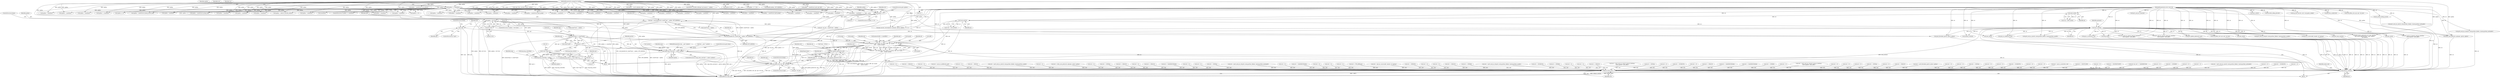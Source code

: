 digraph "0_linux_45f6fad84cc305103b28d73482b344d7f5b76f39_11@API" {
"1001047" [label="(Call,opt = sock_kmalloc(sk, sizeof(*opt) + optlen, GFP_KERNEL))"];
"1001049" [label="(Call,sock_kmalloc(sk, sizeof(*opt) + optlen, GFP_KERNEL))"];
"1000187" [label="(Call,lock_sock(sk))"];
"1000129" [label="(Call,sock_net(sk))"];
"1000124" [label="(Call,inet6_sk(sk))"];
"1000115" [label="(MethodParameterIn,struct sock *sk)"];
"1001041" [label="(Call,optlen > 64*1024)"];
"1001032" [label="(Call,optlen == 0)"];
"1000152" [label="(Call,optlen >= sizeof(int))"];
"1000119" [label="(MethodParameterIn,unsigned int optlen)"];
"1001043" [label="(Call,64*1024)"];
"1001062" [label="(Call,!opt)"];
"1001065" [label="(Call,memset(opt, 0, sizeof(*opt)))"];
"1001085" [label="(Call,copy_from_user(opt+1, optval, optlen))"];
"1001092" [label="(Call,msg.msg_controllen = optlen)"];
"1001086" [label="(Call,opt+1)"];
"1001101" [label="(Call,(void *)(opt+1))"];
"1001097" [label="(Call,msg.msg_control = (void *)(opt+1))"];
"1001103" [label="(Call,opt+1)"];
"1001108" [label="(Call,ip6_datagram_send_ctl(net, sk, &msg, &fl6, opt, &junk,\n\t\t\t\t\t     &junk, &junk))"];
"1001106" [label="(Call,retv = ip6_datagram_send_ctl(net, sk, &msg, &fl6, opt, &junk,\n\t\t\t\t\t     &junk, &junk))"];
"1002035" [label="(Return,return retv;)"];
"1001131" [label="(Call,ipv6_update_options(sk, opt))"];
"1001129" [label="(Call,opt = ipv6_update_options(sk, opt))"];
"1001137" [label="(Call,sock_kfree_s(sk, opt, opt->tot_len))"];
"1002030" [label="(Call,release_sock(sk))"];
"1001034" [label="(Literal,0)"];
"1000768" [label="(Call,optlen < sizeof(int))"];
"1001011" [label="(Call,memset(&fl6, 0, sizeof(fl6)))"];
"1001094" [label="(Identifier,msg)"];
"1001047" [label="(Call,opt = sock_kmalloc(sk, sizeof(*opt) + optlen, GFP_KERNEL))"];
"1001049" [label="(Call,sock_kmalloc(sk, sizeof(*opt) + optlen, GFP_KERNEL))"];
"1000179" [label="(Call,ip6_mroute_setsockopt(sk, optname, optval, optlen))"];
"1001850" [label="(Call,retv = 0)"];
"1001041" [label="(Call,optlen > 64*1024)"];
"1001131" [label="(Call,ipv6_update_options(sk, opt))"];
"1001557" [label="(Call,retv = -EFAULT)"];
"1000472" [label="(Call,optlen < sizeof(int))"];
"1001864" [label="(Call,retv = -EPERM)"];
"1001450" [label="(Call,retv = ipv6_sock_ac_drop(sk, mreq.ipv6mr_ifindex, &mreq.ipv6mr_acaddr))"];
"1001179" [label="(Call,optlen < sizeof(int))"];
"1000420" [label="(Call,sk_refcnt_debug_inc(sk))"];
"1001093" [label="(Call,msg.msg_controllen)"];
"1002035" [label="(Return,return retv;)"];
"1001057" [label="(Call,retv = -ENOBUFS)"];
"1001005" [label="(Call,*opt = NULL)"];
"1000762" [label="(Call,retv = -EPERM)"];
"1001050" [label="(Identifier,sk)"];
"1000552" [label="(Call,optlen < sizeof(int))"];
"1001062" [label="(Call,!opt)"];
"1000632" [label="(Call,optlen < sizeof(int))"];
"1000626" [label="(Call,retv = 0)"];
"1000680" [label="(Call,retv = 0)"];
"1001473" [label="(Call,retv = -EFAULT)"];
"1001088" [label="(Literal,1)"];
"1000124" [label="(Call,inet6_sk(sk))"];
"1001511" [label="(Call,retv = ipv6_sock_mc_join(sk, greq.gr_interface,\n\t\t\t\t\t\t &psin6->sin6_addr))"];
"1001036" [label="(Call,retv = -EINVAL)"];
"1000947" [label="(Call,optlen < sizeof(struct in6_pktinfo))"];
"1001357" [label="(Call,optlen < sizeof(struct ipv6_mreq))"];
"1001098" [label="(Call,msg.msg_control)"];
"1000486" [label="(Call,retv = 0)"];
"1001768" [label="(Call,optlen < sizeof(int))"];
"1001692" [label="(Call,retv = -ENOBUFS)"];
"1000194" [label="(Call,optlen < sizeof(int))"];
"1000118" [label="(MethodParameterIn,char __user *optval)"];
"1001087" [label="(Identifier,opt)"];
"1000512" [label="(Call,optlen < sizeof(int))"];
"1000720" [label="(Call,retv = 0)"];
"1001037" [label="(Identifier,retv)"];
"1001702" [label="(Call,copy_from_user(gsf, optval, optlen))"];
"1001080" [label="(Call,retv = -EFAULT)"];
"1001494" [label="(Call,retv = -EADDRNOTAVAIL)"];
"1000190" [label="(Identifier,optname)"];
"1000129" [label="(Call,sock_net(sk))"];
"1001106" [label="(Call,retv = ip6_datagram_send_ctl(net, sk, &msg, &fl6, opt, &junk,\n\t\t\t\t\t     &junk, &junk))"];
"1001579" [label="(Call,retv = -EADDRNOTAVAIL)"];
"1001073" [label="(Identifier,opt)"];
"1000532" [label="(Call,optlen < sizeof(int))"];
"1000706" [label="(Call,optlen < sizeof(int))"];
"1000492" [label="(Call,optlen < sizeof(int))"];
"1000452" [label="(Call,optlen < sizeof(int))"];
"1000838" [label="(Call,retv = -EPERM)"];
"1002046" [label="(MethodReturn,static int)"];
"1000918" [label="(Call,retv = 0)"];
"1001115" [label="(Identifier,opt)"];
"1001523" [label="(Call,retv = ipv6_sock_mc_drop(sk, greq.gr_interface,\n\t\t\t\t\t\t &psin6->sin6_addr))"];
"1001668" [label="(Call,optlen < GROUP_FILTER_SIZE(0))"];
"1002036" [label="(Identifier,retv)"];
"1001762" [label="(Call,ip6_ra_control(sk, val))"];
"1000160" [label="(Call,(int __user *) optval)"];
"1000686" [label="(Call,optlen < sizeof(int))"];
"1001810" [label="(Call,retv = 0)"];
"1001091" [label="(ControlStructure,goto done;)"];
"1001294" [label="(Call,retv = 0)"];
"1001166" [label="(Call,retv = 0)"];
"1001116" [label="(Call,&junk)"];
"1000125" [label="(Identifier,sk)"];
"1001035" [label="(ControlStructure,goto update;)"];
"1001040" [label="(ControlStructure,if (optlen > 64*1024))"];
"1001130" [label="(Identifier,opt)"];
"1001051" [label="(Call,sizeof(*opt) + optlen)"];
"1001110" [label="(Identifier,sk)"];
"1001280" [label="(Call,retv = -EINVAL)"];
"1001135" [label="(ControlStructure,if (opt))"];
"1001139" [label="(Identifier,opt)"];
"1000437" [label="(Call,inet_sk(sk))"];
"1001137" [label="(Call,sock_kfree_s(sk, opt, opt->tot_len))"];
"1000127" [label="(Call,*net = sock_net(sk))"];
"1002038" [label="(Call,release_sock(sk))"];
"1000810" [label="(Call,optlen == 0)"];
"1000586" [label="(Call,retv = 0)"];
"1001096" [label="(Identifier,optlen)"];
"1001368" [label="(Call,inet_sk(sk))"];
"1000572" [label="(Call,optlen < sizeof(int))"];
"1000281" [label="(Call,ipv6_sock_mc_close(sk))"];
"1000295" [label="(Call,inet_csk(sk))"];
"1001793" [label="(Call,optlen < sizeof(int))"];
"1001816" [label="(Call,optlen < sizeof(int))"];
"1000962" [label="(Call,retv = -EFAULT)"];
"1001855" [label="(Call,retv = ipv6_flowlabel_opt(sk, optval, optlen))"];
"1001134" [label="(JumpTarget,done:)"];
"1000506" [label="(Call,retv = 0)"];
"1001068" [label="(Call,sizeof(*opt))"];
"1001787" [label="(Call,retv = 0)"];
"1000592" [label="(Call,optlen < sizeof(int))"];
"1001740" [label="(Call,retv = -EINVAL)"];
"1002031" [label="(Identifier,sk)"];
"1001113" [label="(Call,&fl6)"];
"1001307" [label="(Call,optlen < sizeof(int))"];
"1000646" [label="(Call,retv = 0)"];
"1001097" [label="(Call,msg.msg_control = (void *)(opt+1))"];
"1000998" [label="(Call,retv = 0)"];
"1001678" [label="(Call,retv = -ENOBUFS)"];
"1001111" [label="(Call,&msg)"];
"1000779" [label="(Call,retv = 0)"];
"1000700" [label="(Call,retv = 0)"];
"1001099" [label="(Identifier,msg)"];
"1001033" [label="(Identifier,optlen)"];
"1001108" [label="(Call,ip6_datagram_send_ctl(net, sk, &msg, &fl6, opt, &junk,\n\t\t\t\t\t     &junk, &junk))"];
"1001840" [label="(Call,optlen < sizeof(int))"];
"1000153" [label="(Identifier,optlen)"];
"1001067" [label="(Literal,0)"];
"1002030" [label="(Call,release_sock(sk))"];
"1001143" [label="(ControlStructure,break;)"];
"1000122" [label="(Call,*np = inet6_sk(sk))"];
"1001132" [label="(Identifier,sk)"];
"1001090" [label="(Identifier,optlen)"];
"1000154" [label="(Call,sizeof(int))"];
"1001390" [label="(Call,ipv6_sock_mc_join(sk, mreq.ipv6mr_ifindex, &mreq.ipv6mr_multiaddr))"];
"1000130" [label="(Identifier,sk)"];
"1001760" [label="(Call,retv = ip6_ra_control(sk, val))"];
"1000258" [label="(Call,retv = -ENOTCONN)"];
"1001045" [label="(Literal,1024)"];
"1001118" [label="(Call,&junk)"];
"1001834" [label="(Call,retv = 0)"];
"1000134" [label="(Call,retv = -ENOPROTOOPT)"];
"1001129" [label="(Call,opt = ipv6_update_options(sk, opt))"];
"1001624" [label="(Call,ipv6_sock_mc_join(sk, greqs.gsr_interface,\n\t\t\t\t\t\t &psin6->sin6_addr))"];
"1001042" [label="(Identifier,optlen)"];
"1000151" [label="(ControlStructure,if (optlen >= sizeof(int)))"];
"1001895" [label="(Call,optlen < sizeof(int))"];
"1001634" [label="(Call,retv && retv != -EADDRINUSE)"];
"1001056" [label="(Identifier,GFP_KERNEL)"];
"1001063" [label="(Identifier,opt)"];
"1001138" [label="(Identifier,sk)"];
"1001452" [label="(Call,ipv6_sock_ac_drop(sk, mreq.ipv6mr_ifindex, &mreq.ipv6mr_acaddr))"];
"1000283" [label="(Call,sk_refcnt_debug_dec(sk))"];
"1000229" [label="(Call,udp_sk(sk))"];
"1001755" [label="(Call,optlen < sizeof(int))"];
"1000526" [label="(Call,retv = 0)"];
"1001336" [label="(Call,retv = -ENODEV)"];
"1000120" [label="(Block,)"];
"1001048" [label="(Identifier,opt)"];
"1000566" [label="(Call,retv = 0)"];
"1002026" [label="(Call,retv = 0)"];
"1000115" [label="(MethodParameterIn,struct sock *sk)"];
"1001388" [label="(Call,retv = ipv6_sock_mc_join(sk, mreq.ipv6mr_ifindex, &mreq.ipv6mr_multiaddr))"];
"1001071" [label="(Call,opt->tot_len = sizeof(*opt) + optlen)"];
"1001086" [label="(Call,opt+1)"];
"1000432" [label="(Call,optlen < sizeof(int))"];
"1000799" [label="(Call,retv = 0)"];
"1001725" [label="(Call,retv = -ENOBUFS)"];
"1001981" [label="(Call,retv = 0)"];
"1001878" [label="(Call,xfrm_user_policy(sk, optname, optval, optlen))"];
"1001544" [label="(Call,optlen < sizeof(struct group_source_req))"];
"1000159" [label="(Identifier,val)"];
"1001089" [label="(Identifier,optval)"];
"1000424" [label="(Call,retv = 0)"];
"1000152" [label="(Call,optlen >= sizeof(int))"];
"1001697" [label="(Call,retv = -EFAULT)"];
"1001032" [label="(Call,optlen == 0)"];
"1001031" [label="(ControlStructure,if (optlen == 0))"];
"1000606" [label="(Call,retv = 0)"];
"1001674" [label="(Call,optlen > sysctl_optmem_max)"];
"1001440" [label="(Call,ipv6_sock_ac_join(sk, mreq.ipv6mr_ifindex, &mreq.ipv6mr_acaddr))"];
"1000940" [label="(Call,optlen == 0)"];
"1000336" [label="(Call,tcp_sync_mss(sk, icsk->icsk_pmtu_cookie))"];
"1001104" [label="(Identifier,opt)"];
"1000785" [label="(Call,optlen < sizeof(int))"];
"1001468" [label="(Call,optlen < sizeof(struct group_req))"];
"1001745" [label="(Call,retv = ip6_mc_msfilter(sk, gsf))"];
"1001126" [label="(Call,retv = 0)"];
"1000238" [label="(Call,retv = -EBUSY)"];
"1001438" [label="(Call,retv = ipv6_sock_ac_join(sk, mreq.ipv6mr_ifindex, &mreq.ipv6mr_acaddr))"];
"1001205" [label="(Call,retv = 0)"];
"1001146" [label="(Call,optlen < sizeof(int))"];
"1001731" [label="(Call,GROUP_FILTER_SIZE(gsf->gf_numsrc) > optlen)"];
"1000119" [label="(MethodParameterIn,unsigned int optlen)"];
"1000612" [label="(Call,optlen < sizeof(int))"];
"1001107" [label="(Identifier,retv)"];
"1001101" [label="(Call,(void *)(opt+1))"];
"1001123" [label="(Identifier,retv)"];
"1000829" [label="(Call,optlen & 0x7)"];
"1001876" [label="(Call,retv = xfrm_user_policy(sk, optname, optval, optlen))"];
"1000466" [label="(Call,retv = 0)"];
"1001066" [label="(Identifier,opt)"];
"1001211" [label="(Call,optlen < sizeof(int))"];
"1001900" [label="(Call,retv = -EINVAL)"];
"1001238" [label="(Call,optlen != sizeof(int))"];
"1001525" [label="(Call,ipv6_sock_mc_drop(sk, greq.gr_interface,\n\t\t\t\t\t\t &psin6->sin6_addr))"];
"1000832" [label="(Call,optlen > 8 * 255)"];
"1001372" [label="(Call,retv = -EFAULT)"];
"1001402" [label="(Call,ipv6_sock_mc_drop(sk, mreq.ipv6mr_ifindex, &mreq.ipv6mr_multiaddr))"];
"1002006" [label="(Call,retv = 0)"];
"1001140" [label="(Call,opt->tot_len)"];
"1001657" [label="(Call,ip6_mc_source(add, omode, sk, &greqs))"];
"1001103" [label="(Call,opt+1)"];
"1001747" [label="(Call,ip6_mc_msfilter(sk, gsf))"];
"1001064" [label="(ControlStructure,break;)"];
"1000279" [label="(Call,fl6_free_socklist(sk))"];
"1001987" [label="(Call,optlen < sizeof(int))"];
"1001422" [label="(Call,retv = -EFAULT)"];
"1000274" [label="(Call,retv = -EADDRNOTAVAIL)"];
"1001065" [label="(Call,memset(opt, 0, sizeof(*opt)))"];
"1001058" [label="(Identifier,retv)"];
"1001348" [label="(Call,retv = 0)"];
"1002016" [label="(Call,retv = 0)"];
"1000875" [label="(Call,retv = -EINVAL)"];
"1001046" [label="(ControlStructure,break;)"];
"1001513" [label="(Call,ipv6_sock_mc_join(sk, greq.gr_interface,\n\t\t\t\t\t\t &psin6->sin6_addr))"];
"1001085" [label="(Call,copy_from_user(opt+1, optval, optlen))"];
"1001105" [label="(Literal,1)"];
"1001400" [label="(Call,retv = ipv6_sock_mc_drop(sk, mreq.ipv6mr_ifindex, &mreq.ipv6mr_multiaddr))"];
"1001685" [label="(Call,kmalloc(optlen, GFP_KERNEL))"];
"1001043" [label="(Call,64*1024)"];
"1001084" [label="(ControlStructure,if (copy_from_user(opt+1, optval, optlen)))"];
"1000446" [label="(Call,retv = 0)"];
"1000144" [label="(Call,!optval)"];
"1000399" [label="(Call,sock_kfree_s(sk, opt, opt->tot_len))"];
"1000188" [label="(Identifier,sk)"];
"1001270" [label="(Call,retv = -EADDRNOTAVAIL)"];
"1001075" [label="(Call,sizeof(*opt) + optlen)"];
"1000187" [label="(Call,lock_sock(sk))"];
"1000923" [label="(Call,ipv6_update_options(sk, opt))"];
"1001061" [label="(ControlStructure,if (!opt))"];
"1000652" [label="(Call,optlen < sizeof(int))"];
"1000929" [label="(Call,sock_kfree_s(sk, opt, opt->tot_len))"];
"1001003" [label="(Block,)"];
"1000546" [label="(Call,retv = 0)"];
"1001133" [label="(Identifier,opt)"];
"1000824" [label="(Call,optlen < sizeof(struct ipv6_opt_hdr))"];
"1001092" [label="(Call,msg.msg_controllen = optlen)"];
"1000856" [label="(Call,ipv6_renew_options(sk, np->opt, optname,\n \t\t\t\t\t (struct ipv6_opt_hdr __user *)optval,\n \t\t\t\t\t optlen))"];
"1000726" [label="(Call,optlen < sizeof(int))"];
"1001417" [label="(Call,optlen < sizeof(struct ipv6_mreq))"];
"1000740" [label="(Call,retv = 0)"];
"1000168" [label="(Identifier,val)"];
"1001120" [label="(Call,&junk)"];
"1002033" [label="(Identifier,needs_rtnl)"];
"1001261" [label="(Call,retv = 0)"];
"1001857" [label="(Call,ipv6_flowlabel_opt(sk, optval, optlen))"];
"1000775" [label="(Call,inet_sk(sk))"];
"1001044" [label="(Literal,64)"];
"1000265" [label="(Call,ipv6_only_sock(sk))"];
"1001109" [label="(Identifier,net)"];
"1000870" [label="(Call,retv = PTR_ERR(opt))"];
"1001655" [label="(Call,retv = ip6_mc_source(add, omode, sk, &greqs))"];
"1001362" [label="(Call,retv = -EPROTO)"];
"1001226" [label="(Call,retv = 0)"];
"1001047" -> "1001003"  [label="AST: "];
"1001047" -> "1001049"  [label="CFG: "];
"1001048" -> "1001047"  [label="AST: "];
"1001049" -> "1001047"  [label="AST: "];
"1001058" -> "1001047"  [label="CFG: "];
"1001047" -> "1002046"  [label="DDG: sock_kmalloc(sk, sizeof(*opt) + optlen, GFP_KERNEL)"];
"1001049" -> "1001047"  [label="DDG: sk"];
"1001049" -> "1001047"  [label="DDG: sizeof(*opt) + optlen"];
"1001049" -> "1001047"  [label="DDG: GFP_KERNEL"];
"1001047" -> "1001062"  [label="DDG: opt"];
"1001049" -> "1001056"  [label="CFG: "];
"1001050" -> "1001049"  [label="AST: "];
"1001051" -> "1001049"  [label="AST: "];
"1001056" -> "1001049"  [label="AST: "];
"1001049" -> "1002046"  [label="DDG: sizeof(*opt) + optlen"];
"1001049" -> "1002046"  [label="DDG: GFP_KERNEL"];
"1000187" -> "1001049"  [label="DDG: sk"];
"1000115" -> "1001049"  [label="DDG: sk"];
"1001041" -> "1001049"  [label="DDG: optlen"];
"1000119" -> "1001049"  [label="DDG: optlen"];
"1001049" -> "1001108"  [label="DDG: sk"];
"1001049" -> "1001137"  [label="DDG: sk"];
"1001049" -> "1002030"  [label="DDG: sk"];
"1000187" -> "1000120"  [label="AST: "];
"1000187" -> "1000188"  [label="CFG: "];
"1000188" -> "1000187"  [label="AST: "];
"1000190" -> "1000187"  [label="CFG: "];
"1000187" -> "1002046"  [label="DDG: lock_sock(sk)"];
"1000129" -> "1000187"  [label="DDG: sk"];
"1000115" -> "1000187"  [label="DDG: sk"];
"1000187" -> "1000229"  [label="DDG: sk"];
"1000187" -> "1000265"  [label="DDG: sk"];
"1000187" -> "1000437"  [label="DDG: sk"];
"1000187" -> "1000775"  [label="DDG: sk"];
"1000187" -> "1000856"  [label="DDG: sk"];
"1000187" -> "1000923"  [label="DDG: sk"];
"1000187" -> "1000929"  [label="DDG: sk"];
"1000187" -> "1001131"  [label="DDG: sk"];
"1000187" -> "1001368"  [label="DDG: sk"];
"1000187" -> "1001440"  [label="DDG: sk"];
"1000187" -> "1001452"  [label="DDG: sk"];
"1000187" -> "1001513"  [label="DDG: sk"];
"1000187" -> "1001525"  [label="DDG: sk"];
"1000187" -> "1001624"  [label="DDG: sk"];
"1000187" -> "1001657"  [label="DDG: sk"];
"1000187" -> "1001747"  [label="DDG: sk"];
"1000187" -> "1001762"  [label="DDG: sk"];
"1000187" -> "1001857"  [label="DDG: sk"];
"1000187" -> "1001878"  [label="DDG: sk"];
"1000187" -> "1002030"  [label="DDG: sk"];
"1000187" -> "1002038"  [label="DDG: sk"];
"1000129" -> "1000127"  [label="AST: "];
"1000129" -> "1000130"  [label="CFG: "];
"1000130" -> "1000129"  [label="AST: "];
"1000127" -> "1000129"  [label="CFG: "];
"1000129" -> "1002046"  [label="DDG: sk"];
"1000129" -> "1000127"  [label="DDG: sk"];
"1000124" -> "1000129"  [label="DDG: sk"];
"1000115" -> "1000129"  [label="DDG: sk"];
"1000129" -> "1000179"  [label="DDG: sk"];
"1000124" -> "1000122"  [label="AST: "];
"1000124" -> "1000125"  [label="CFG: "];
"1000125" -> "1000124"  [label="AST: "];
"1000122" -> "1000124"  [label="CFG: "];
"1000124" -> "1000122"  [label="DDG: sk"];
"1000115" -> "1000124"  [label="DDG: sk"];
"1000115" -> "1000114"  [label="AST: "];
"1000115" -> "1002046"  [label="DDG: sk"];
"1000115" -> "1000179"  [label="DDG: sk"];
"1000115" -> "1000229"  [label="DDG: sk"];
"1000115" -> "1000265"  [label="DDG: sk"];
"1000115" -> "1000279"  [label="DDG: sk"];
"1000115" -> "1000281"  [label="DDG: sk"];
"1000115" -> "1000283"  [label="DDG: sk"];
"1000115" -> "1000295"  [label="DDG: sk"];
"1000115" -> "1000336"  [label="DDG: sk"];
"1000115" -> "1000399"  [label="DDG: sk"];
"1000115" -> "1000420"  [label="DDG: sk"];
"1000115" -> "1000437"  [label="DDG: sk"];
"1000115" -> "1000775"  [label="DDG: sk"];
"1000115" -> "1000856"  [label="DDG: sk"];
"1000115" -> "1000923"  [label="DDG: sk"];
"1000115" -> "1000929"  [label="DDG: sk"];
"1000115" -> "1001108"  [label="DDG: sk"];
"1000115" -> "1001131"  [label="DDG: sk"];
"1000115" -> "1001137"  [label="DDG: sk"];
"1000115" -> "1001368"  [label="DDG: sk"];
"1000115" -> "1001390"  [label="DDG: sk"];
"1000115" -> "1001402"  [label="DDG: sk"];
"1000115" -> "1001440"  [label="DDG: sk"];
"1000115" -> "1001452"  [label="DDG: sk"];
"1000115" -> "1001513"  [label="DDG: sk"];
"1000115" -> "1001525"  [label="DDG: sk"];
"1000115" -> "1001624"  [label="DDG: sk"];
"1000115" -> "1001657"  [label="DDG: sk"];
"1000115" -> "1001747"  [label="DDG: sk"];
"1000115" -> "1001762"  [label="DDG: sk"];
"1000115" -> "1001857"  [label="DDG: sk"];
"1000115" -> "1001878"  [label="DDG: sk"];
"1000115" -> "1002030"  [label="DDG: sk"];
"1000115" -> "1002038"  [label="DDG: sk"];
"1001041" -> "1001040"  [label="AST: "];
"1001041" -> "1001043"  [label="CFG: "];
"1001042" -> "1001041"  [label="AST: "];
"1001043" -> "1001041"  [label="AST: "];
"1001046" -> "1001041"  [label="CFG: "];
"1001048" -> "1001041"  [label="CFG: "];
"1001041" -> "1002046"  [label="DDG: optlen > 64*1024"];
"1001041" -> "1002046"  [label="DDG: optlen"];
"1001041" -> "1002046"  [label="DDG: 64*1024"];
"1001032" -> "1001041"  [label="DDG: optlen"];
"1000119" -> "1001041"  [label="DDG: optlen"];
"1001043" -> "1001041"  [label="DDG: 64"];
"1001043" -> "1001041"  [label="DDG: 1024"];
"1001041" -> "1001051"  [label="DDG: optlen"];
"1001041" -> "1001071"  [label="DDG: optlen"];
"1001041" -> "1001075"  [label="DDG: optlen"];
"1001041" -> "1001085"  [label="DDG: optlen"];
"1001032" -> "1001031"  [label="AST: "];
"1001032" -> "1001034"  [label="CFG: "];
"1001033" -> "1001032"  [label="AST: "];
"1001034" -> "1001032"  [label="AST: "];
"1001035" -> "1001032"  [label="CFG: "];
"1001037" -> "1001032"  [label="CFG: "];
"1001032" -> "1002046"  [label="DDG: optlen"];
"1001032" -> "1002046"  [label="DDG: optlen == 0"];
"1000152" -> "1001032"  [label="DDG: optlen"];
"1000119" -> "1001032"  [label="DDG: optlen"];
"1000152" -> "1000151"  [label="AST: "];
"1000152" -> "1000154"  [label="CFG: "];
"1000153" -> "1000152"  [label="AST: "];
"1000154" -> "1000152"  [label="AST: "];
"1000159" -> "1000152"  [label="CFG: "];
"1000168" -> "1000152"  [label="CFG: "];
"1000152" -> "1002046"  [label="DDG: optlen >= sizeof(int)"];
"1000152" -> "1002046"  [label="DDG: optlen"];
"1000119" -> "1000152"  [label="DDG: optlen"];
"1000152" -> "1000179"  [label="DDG: optlen"];
"1000152" -> "1000194"  [label="DDG: optlen"];
"1000152" -> "1000432"  [label="DDG: optlen"];
"1000152" -> "1000452"  [label="DDG: optlen"];
"1000152" -> "1000472"  [label="DDG: optlen"];
"1000152" -> "1000492"  [label="DDG: optlen"];
"1000152" -> "1000512"  [label="DDG: optlen"];
"1000152" -> "1000532"  [label="DDG: optlen"];
"1000152" -> "1000552"  [label="DDG: optlen"];
"1000152" -> "1000572"  [label="DDG: optlen"];
"1000152" -> "1000592"  [label="DDG: optlen"];
"1000152" -> "1000612"  [label="DDG: optlen"];
"1000152" -> "1000632"  [label="DDG: optlen"];
"1000152" -> "1000652"  [label="DDG: optlen"];
"1000152" -> "1000686"  [label="DDG: optlen"];
"1000152" -> "1000706"  [label="DDG: optlen"];
"1000152" -> "1000726"  [label="DDG: optlen"];
"1000152" -> "1000768"  [label="DDG: optlen"];
"1000152" -> "1000785"  [label="DDG: optlen"];
"1000152" -> "1000810"  [label="DDG: optlen"];
"1000152" -> "1000940"  [label="DDG: optlen"];
"1000152" -> "1001146"  [label="DDG: optlen"];
"1000152" -> "1001179"  [label="DDG: optlen"];
"1000152" -> "1001211"  [label="DDG: optlen"];
"1000152" -> "1001238"  [label="DDG: optlen"];
"1000152" -> "1001307"  [label="DDG: optlen"];
"1000152" -> "1001357"  [label="DDG: optlen"];
"1000152" -> "1001417"  [label="DDG: optlen"];
"1000152" -> "1001468"  [label="DDG: optlen"];
"1000152" -> "1001544"  [label="DDG: optlen"];
"1000152" -> "1001668"  [label="DDG: optlen"];
"1000152" -> "1001755"  [label="DDG: optlen"];
"1000152" -> "1001768"  [label="DDG: optlen"];
"1000152" -> "1001793"  [label="DDG: optlen"];
"1000152" -> "1001816"  [label="DDG: optlen"];
"1000152" -> "1001840"  [label="DDG: optlen"];
"1000152" -> "1001857"  [label="DDG: optlen"];
"1000152" -> "1001878"  [label="DDG: optlen"];
"1000152" -> "1001895"  [label="DDG: optlen"];
"1000152" -> "1001987"  [label="DDG: optlen"];
"1000119" -> "1000114"  [label="AST: "];
"1000119" -> "1002046"  [label="DDG: optlen"];
"1000119" -> "1000179"  [label="DDG: optlen"];
"1000119" -> "1000194"  [label="DDG: optlen"];
"1000119" -> "1000432"  [label="DDG: optlen"];
"1000119" -> "1000452"  [label="DDG: optlen"];
"1000119" -> "1000472"  [label="DDG: optlen"];
"1000119" -> "1000492"  [label="DDG: optlen"];
"1000119" -> "1000512"  [label="DDG: optlen"];
"1000119" -> "1000532"  [label="DDG: optlen"];
"1000119" -> "1000552"  [label="DDG: optlen"];
"1000119" -> "1000572"  [label="DDG: optlen"];
"1000119" -> "1000592"  [label="DDG: optlen"];
"1000119" -> "1000612"  [label="DDG: optlen"];
"1000119" -> "1000632"  [label="DDG: optlen"];
"1000119" -> "1000652"  [label="DDG: optlen"];
"1000119" -> "1000686"  [label="DDG: optlen"];
"1000119" -> "1000706"  [label="DDG: optlen"];
"1000119" -> "1000726"  [label="DDG: optlen"];
"1000119" -> "1000768"  [label="DDG: optlen"];
"1000119" -> "1000785"  [label="DDG: optlen"];
"1000119" -> "1000810"  [label="DDG: optlen"];
"1000119" -> "1000824"  [label="DDG: optlen"];
"1000119" -> "1000829"  [label="DDG: optlen"];
"1000119" -> "1000832"  [label="DDG: optlen"];
"1000119" -> "1000856"  [label="DDG: optlen"];
"1000119" -> "1000940"  [label="DDG: optlen"];
"1000119" -> "1000947"  [label="DDG: optlen"];
"1000119" -> "1001051"  [label="DDG: optlen"];
"1000119" -> "1001071"  [label="DDG: optlen"];
"1000119" -> "1001075"  [label="DDG: optlen"];
"1000119" -> "1001085"  [label="DDG: optlen"];
"1000119" -> "1001092"  [label="DDG: optlen"];
"1000119" -> "1001146"  [label="DDG: optlen"];
"1000119" -> "1001179"  [label="DDG: optlen"];
"1000119" -> "1001211"  [label="DDG: optlen"];
"1000119" -> "1001238"  [label="DDG: optlen"];
"1000119" -> "1001307"  [label="DDG: optlen"];
"1000119" -> "1001357"  [label="DDG: optlen"];
"1000119" -> "1001417"  [label="DDG: optlen"];
"1000119" -> "1001468"  [label="DDG: optlen"];
"1000119" -> "1001544"  [label="DDG: optlen"];
"1000119" -> "1001668"  [label="DDG: optlen"];
"1000119" -> "1001674"  [label="DDG: optlen"];
"1000119" -> "1001685"  [label="DDG: optlen"];
"1000119" -> "1001702"  [label="DDG: optlen"];
"1000119" -> "1001731"  [label="DDG: optlen"];
"1000119" -> "1001755"  [label="DDG: optlen"];
"1000119" -> "1001768"  [label="DDG: optlen"];
"1000119" -> "1001793"  [label="DDG: optlen"];
"1000119" -> "1001816"  [label="DDG: optlen"];
"1000119" -> "1001840"  [label="DDG: optlen"];
"1000119" -> "1001857"  [label="DDG: optlen"];
"1000119" -> "1001878"  [label="DDG: optlen"];
"1000119" -> "1001895"  [label="DDG: optlen"];
"1000119" -> "1001987"  [label="DDG: optlen"];
"1001043" -> "1001045"  [label="CFG: "];
"1001044" -> "1001043"  [label="AST: "];
"1001045" -> "1001043"  [label="AST: "];
"1001062" -> "1001061"  [label="AST: "];
"1001062" -> "1001063"  [label="CFG: "];
"1001063" -> "1001062"  [label="AST: "];
"1001064" -> "1001062"  [label="CFG: "];
"1001066" -> "1001062"  [label="CFG: "];
"1001062" -> "1002046"  [label="DDG: !opt"];
"1001062" -> "1002046"  [label="DDG: opt"];
"1001062" -> "1001065"  [label="DDG: opt"];
"1001065" -> "1001003"  [label="AST: "];
"1001065" -> "1001068"  [label="CFG: "];
"1001066" -> "1001065"  [label="AST: "];
"1001067" -> "1001065"  [label="AST: "];
"1001068" -> "1001065"  [label="AST: "];
"1001073" -> "1001065"  [label="CFG: "];
"1001065" -> "1002046"  [label="DDG: memset(opt, 0, sizeof(*opt))"];
"1001065" -> "1001085"  [label="DDG: opt"];
"1001065" -> "1001086"  [label="DDG: opt"];
"1001065" -> "1001101"  [label="DDG: opt"];
"1001065" -> "1001103"  [label="DDG: opt"];
"1001065" -> "1001108"  [label="DDG: opt"];
"1001065" -> "1001137"  [label="DDG: opt"];
"1001085" -> "1001084"  [label="AST: "];
"1001085" -> "1001090"  [label="CFG: "];
"1001086" -> "1001085"  [label="AST: "];
"1001089" -> "1001085"  [label="AST: "];
"1001090" -> "1001085"  [label="AST: "];
"1001091" -> "1001085"  [label="CFG: "];
"1001094" -> "1001085"  [label="CFG: "];
"1001085" -> "1002046"  [label="DDG: copy_from_user(opt+1, optval, optlen)"];
"1001085" -> "1002046"  [label="DDG: opt+1"];
"1001085" -> "1002046"  [label="DDG: optval"];
"1001085" -> "1002046"  [label="DDG: optlen"];
"1000144" -> "1001085"  [label="DDG: optval"];
"1000160" -> "1001085"  [label="DDG: optval"];
"1000118" -> "1001085"  [label="DDG: optval"];
"1001085" -> "1001092"  [label="DDG: optlen"];
"1001092" -> "1001003"  [label="AST: "];
"1001092" -> "1001096"  [label="CFG: "];
"1001093" -> "1001092"  [label="AST: "];
"1001096" -> "1001092"  [label="AST: "];
"1001099" -> "1001092"  [label="CFG: "];
"1001092" -> "1002046"  [label="DDG: msg.msg_controllen"];
"1001092" -> "1002046"  [label="DDG: optlen"];
"1001086" -> "1001088"  [label="CFG: "];
"1001087" -> "1001086"  [label="AST: "];
"1001088" -> "1001086"  [label="AST: "];
"1001089" -> "1001086"  [label="CFG: "];
"1001086" -> "1002046"  [label="DDG: opt"];
"1001101" -> "1001097"  [label="AST: "];
"1001101" -> "1001103"  [label="CFG: "];
"1001102" -> "1001101"  [label="AST: "];
"1001103" -> "1001101"  [label="AST: "];
"1001097" -> "1001101"  [label="CFG: "];
"1001101" -> "1002046"  [label="DDG: opt+1"];
"1001101" -> "1001097"  [label="DDG: opt+1"];
"1001097" -> "1001003"  [label="AST: "];
"1001098" -> "1001097"  [label="AST: "];
"1001107" -> "1001097"  [label="CFG: "];
"1001097" -> "1002046"  [label="DDG: msg.msg_control"];
"1001097" -> "1002046"  [label="DDG: (void *)(opt+1)"];
"1001103" -> "1001105"  [label="CFG: "];
"1001104" -> "1001103"  [label="AST: "];
"1001105" -> "1001103"  [label="AST: "];
"1001108" -> "1001106"  [label="AST: "];
"1001108" -> "1001120"  [label="CFG: "];
"1001109" -> "1001108"  [label="AST: "];
"1001110" -> "1001108"  [label="AST: "];
"1001111" -> "1001108"  [label="AST: "];
"1001113" -> "1001108"  [label="AST: "];
"1001115" -> "1001108"  [label="AST: "];
"1001116" -> "1001108"  [label="AST: "];
"1001118" -> "1001108"  [label="AST: "];
"1001120" -> "1001108"  [label="AST: "];
"1001106" -> "1001108"  [label="CFG: "];
"1001108" -> "1002046"  [label="DDG: &fl6"];
"1001108" -> "1002046"  [label="DDG: net"];
"1001108" -> "1002046"  [label="DDG: &junk"];
"1001108" -> "1002046"  [label="DDG: &msg"];
"1001108" -> "1002046"  [label="DDG: opt"];
"1001108" -> "1001106"  [label="DDG: &junk"];
"1001108" -> "1001106"  [label="DDG: opt"];
"1001108" -> "1001106"  [label="DDG: &fl6"];
"1001108" -> "1001106"  [label="DDG: net"];
"1001108" -> "1001106"  [label="DDG: &msg"];
"1001108" -> "1001106"  [label="DDG: sk"];
"1000127" -> "1001108"  [label="DDG: net"];
"1001011" -> "1001108"  [label="DDG: &fl6"];
"1001108" -> "1001131"  [label="DDG: sk"];
"1001108" -> "1001131"  [label="DDG: opt"];
"1001108" -> "1001137"  [label="DDG: sk"];
"1001108" -> "1001137"  [label="DDG: opt"];
"1001108" -> "1002030"  [label="DDG: sk"];
"1001106" -> "1001003"  [label="AST: "];
"1001107" -> "1001106"  [label="AST: "];
"1001123" -> "1001106"  [label="CFG: "];
"1001106" -> "1002046"  [label="DDG: ip6_datagram_send_ctl(net, sk, &msg, &fl6, opt, &junk,\n\t\t\t\t\t     &junk, &junk)"];
"1001106" -> "1002046"  [label="DDG: retv"];
"1001106" -> "1002035"  [label="DDG: retv"];
"1002035" -> "1000120"  [label="AST: "];
"1002035" -> "1002036"  [label="CFG: "];
"1002036" -> "1002035"  [label="AST: "];
"1002046" -> "1002035"  [label="CFG: "];
"1002035" -> "1002046"  [label="DDG: <RET>"];
"1002036" -> "1002035"  [label="DDG: retv"];
"1000626" -> "1002035"  [label="DDG: retv"];
"1001745" -> "1002035"  [label="DDG: retv"];
"1000799" -> "1002035"  [label="DDG: retv"];
"1001810" -> "1002035"  [label="DDG: retv"];
"1001080" -> "1002035"  [label="DDG: retv"];
"1001400" -> "1002035"  [label="DDG: retv"];
"1001787" -> "1002035"  [label="DDG: retv"];
"1001760" -> "1002035"  [label="DDG: retv"];
"1000258" -> "1002035"  [label="DDG: retv"];
"1001294" -> "1002035"  [label="DDG: retv"];
"1001438" -> "1002035"  [label="DDG: retv"];
"1000606" -> "1002035"  [label="DDG: retv"];
"1001876" -> "1002035"  [label="DDG: retv"];
"1000680" -> "1002035"  [label="DDG: retv"];
"1001725" -> "1002035"  [label="DDG: retv"];
"1001557" -> "1002035"  [label="DDG: retv"];
"1001678" -> "1002035"  [label="DDG: retv"];
"1001348" -> "1002035"  [label="DDG: retv"];
"1001864" -> "1002035"  [label="DDG: retv"];
"1001579" -> "1002035"  [label="DDG: retv"];
"1001981" -> "1002035"  [label="DDG: retv"];
"1000779" -> "1002035"  [label="DDG: retv"];
"1001336" -> "1002035"  [label="DDG: retv"];
"1001692" -> "1002035"  [label="DDG: retv"];
"1001126" -> "1002035"  [label="DDG: retv"];
"1001473" -> "1002035"  [label="DDG: retv"];
"1001855" -> "1002035"  [label="DDG: retv"];
"1001511" -> "1002035"  [label="DDG: retv"];
"1000918" -> "1002035"  [label="DDG: retv"];
"1000238" -> "1002035"  [label="DDG: retv"];
"1000274" -> "1002035"  [label="DDG: retv"];
"1001372" -> "1002035"  [label="DDG: retv"];
"1001450" -> "1002035"  [label="DDG: retv"];
"1001057" -> "1002035"  [label="DDG: retv"];
"1001261" -> "1002035"  [label="DDG: retv"];
"1000506" -> "1002035"  [label="DDG: retv"];
"1001166" -> "1002035"  [label="DDG: retv"];
"1002006" -> "1002035"  [label="DDG: retv"];
"1001270" -> "1002035"  [label="DDG: retv"];
"1000646" -> "1002035"  [label="DDG: retv"];
"1000870" -> "1002035"  [label="DDG: retv"];
"1001494" -> "1002035"  [label="DDG: retv"];
"1000998" -> "1002035"  [label="DDG: retv"];
"1000700" -> "1002035"  [label="DDG: retv"];
"1000466" -> "1002035"  [label="DDG: retv"];
"1000586" -> "1002035"  [label="DDG: retv"];
"1001205" -> "1002035"  [label="DDG: retv"];
"1000446" -> "1002035"  [label="DDG: retv"];
"1000720" -> "1002035"  [label="DDG: retv"];
"1001362" -> "1002035"  [label="DDG: retv"];
"1001523" -> "1002035"  [label="DDG: retv"];
"1000424" -> "1002035"  [label="DDG: retv"];
"1000566" -> "1002035"  [label="DDG: retv"];
"1001655" -> "1002035"  [label="DDG: retv"];
"1001634" -> "1002035"  [label="DDG: retv"];
"1001226" -> "1002035"  [label="DDG: retv"];
"1000762" -> "1002035"  [label="DDG: retv"];
"1000740" -> "1002035"  [label="DDG: retv"];
"1002026" -> "1002035"  [label="DDG: retv"];
"1001900" -> "1002035"  [label="DDG: retv"];
"1000526" -> "1002035"  [label="DDG: retv"];
"1001740" -> "1002035"  [label="DDG: retv"];
"1001280" -> "1002035"  [label="DDG: retv"];
"1001036" -> "1002035"  [label="DDG: retv"];
"1000875" -> "1002035"  [label="DDG: retv"];
"1001850" -> "1002035"  [label="DDG: retv"];
"1000134" -> "1002035"  [label="DDG: retv"];
"1001697" -> "1002035"  [label="DDG: retv"];
"1001388" -> "1002035"  [label="DDG: retv"];
"1000546" -> "1002035"  [label="DDG: retv"];
"1001422" -> "1002035"  [label="DDG: retv"];
"1002016" -> "1002035"  [label="DDG: retv"];
"1000838" -> "1002035"  [label="DDG: retv"];
"1000962" -> "1002035"  [label="DDG: retv"];
"1000486" -> "1002035"  [label="DDG: retv"];
"1001834" -> "1002035"  [label="DDG: retv"];
"1001131" -> "1001129"  [label="AST: "];
"1001131" -> "1001133"  [label="CFG: "];
"1001132" -> "1001131"  [label="AST: "];
"1001133" -> "1001131"  [label="AST: "];
"1001129" -> "1001131"  [label="CFG: "];
"1001131" -> "1001129"  [label="DDG: sk"];
"1001131" -> "1001129"  [label="DDG: opt"];
"1001005" -> "1001131"  [label="DDG: opt"];
"1001131" -> "1001137"  [label="DDG: sk"];
"1001131" -> "1002030"  [label="DDG: sk"];
"1001129" -> "1001003"  [label="AST: "];
"1001130" -> "1001129"  [label="AST: "];
"1001134" -> "1001129"  [label="CFG: "];
"1001129" -> "1002046"  [label="DDG: opt"];
"1001129" -> "1002046"  [label="DDG: ipv6_update_options(sk, opt)"];
"1001129" -> "1001137"  [label="DDG: opt"];
"1001137" -> "1001135"  [label="AST: "];
"1001137" -> "1001140"  [label="CFG: "];
"1001138" -> "1001137"  [label="AST: "];
"1001139" -> "1001137"  [label="AST: "];
"1001140" -> "1001137"  [label="AST: "];
"1001143" -> "1001137"  [label="CFG: "];
"1001137" -> "1002046"  [label="DDG: opt->tot_len"];
"1001137" -> "1002046"  [label="DDG: sock_kfree_s(sk, opt, opt->tot_len)"];
"1001137" -> "1002046"  [label="DDG: opt"];
"1001071" -> "1001137"  [label="DDG: opt->tot_len"];
"1001137" -> "1002030"  [label="DDG: sk"];
"1002030" -> "1000120"  [label="AST: "];
"1002030" -> "1002031"  [label="CFG: "];
"1002031" -> "1002030"  [label="AST: "];
"1002033" -> "1002030"  [label="CFG: "];
"1002030" -> "1002046"  [label="DDG: release_sock(sk)"];
"1002030" -> "1002046"  [label="DDG: sk"];
"1001657" -> "1002030"  [label="DDG: sk"];
"1000856" -> "1002030"  [label="DDG: sk"];
"1001857" -> "1002030"  [label="DDG: sk"];
"1001747" -> "1002030"  [label="DDG: sk"];
"1000775" -> "1002030"  [label="DDG: sk"];
"1000437" -> "1002030"  [label="DDG: sk"];
"1000265" -> "1002030"  [label="DDG: sk"];
"1001402" -> "1002030"  [label="DDG: sk"];
"1000929" -> "1002030"  [label="DDG: sk"];
"1001390" -> "1002030"  [label="DDG: sk"];
"1001762" -> "1002030"  [label="DDG: sk"];
"1001525" -> "1002030"  [label="DDG: sk"];
"1001513" -> "1002030"  [label="DDG: sk"];
"1001452" -> "1002030"  [label="DDG: sk"];
"1001878" -> "1002030"  [label="DDG: sk"];
"1000229" -> "1002030"  [label="DDG: sk"];
"1000420" -> "1002030"  [label="DDG: sk"];
"1000923" -> "1002030"  [label="DDG: sk"];
"1001368" -> "1002030"  [label="DDG: sk"];
"1001440" -> "1002030"  [label="DDG: sk"];
"1001624" -> "1002030"  [label="DDG: sk"];
}

